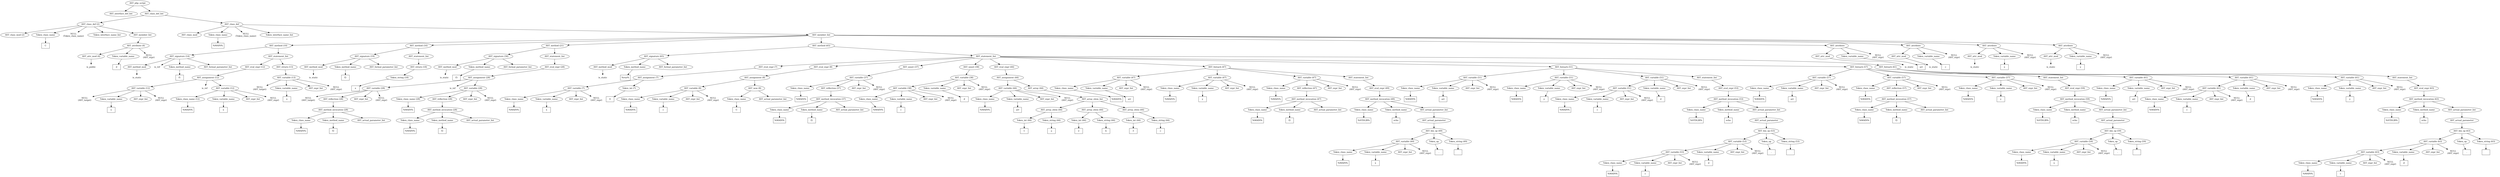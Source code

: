 /*
 * AST in dot format generated by phc -- the PHP compiler
 */

digraph AST {
node_0 [label="AST_php_script"];
node_1 [label="AST_interface_def_list"];
node_2 [label="AST_class_def_list"];
node_3 [label="AST_class_def (2)"];
node_4 [label="AST_class_mod (2)"];
node_5 [label="Token_class_name"];
node_6 [label="C", shape=box]
node_5 -> node_6;
node_7 [label="NULL\n(Token_class_name)", shape=plaintext]
node_8 [label="Token_interface_name_list"];
node_9 [label="AST_member_list"];
node_10 [label="AST_attribute (4)"];
node_11 [label="AST_attr_mod (4)"];
node_12 [label="is_public", shape=plaintext]
node_11 -> node_12;
node_13 [label="Token_variable_name"];
node_14 [label="d", shape=box]
node_13 -> node_14;
node_15 [label="NULL\n(AST_expr)", shape=plaintext]
node_10 -> node_15;
node_10 -> node_13;
node_10 -> node_11;
node_9 -> node_10;
node_3 -> node_9;
node_3 -> node_8;
node_3 -> node_7;
node_3 -> node_5;
node_3 -> node_4;
node_16 [label="AST_class_def"];
node_17 [label="AST_class_mod"];
node_18 [label="Token_class_name"];
node_19 [label="%MAIN%", shape=box]
node_18 -> node_19;
node_20 [label="NULL\n(Token_class_name)", shape=plaintext]
node_21 [label="Token_interface_name_list"];
node_22 [label="AST_member_list"];
node_23 [label="AST_method (10)"];
node_24 [label="AST_signature (14)"];
node_25 [label="AST_method_mod"];
node_26 [label="is_static", shape=plaintext]
node_25 -> node_26;
node_27 [label="is_ref", shape=plaintext]
node_28 [label="Token_method_name"];
node_29 [label="f1", shape=box]
node_28 -> node_29;
node_30 [label="AST_formal_parameter_list"];
node_24 -> node_30;
node_24 -> node_28;
node_24 -> node_27;
node_24 -> node_25;
node_31 [label="AST_statement_list"];
node_32 [label="AST_eval_expr (12)"];
node_33 [label="AST_assignment (12)"];
node_34 [label="AST_variable (12)"];
node_35 [label="NULL\n(AST_target)", shape=plaintext]
node_36 [label="Token_variable_name"];
node_37 [label="x", shape=box]
node_36 -> node_37;
node_38 [label="AST_expr_list"];
node_39 [label="NULL\n(AST_expr)", shape=plaintext]
node_34 -> node_39;
node_34 -> node_38;
node_34 -> node_36;
node_34 -> node_35;
node_40 [label="is_ref", shape=plaintext]
node_41 [label="AST_variable (12)"];
node_42 [label="Token_class_name (12)"];
node_43 [label="%MAIN%", shape=box]
node_42 -> node_43;
node_44 [label="Token_variable_name"];
node_45 [label="x", shape=box]
node_44 -> node_45;
node_46 [label="AST_expr_list"];
node_47 [label="NULL\n(AST_expr)", shape=plaintext]
node_41 -> node_47;
node_41 -> node_46;
node_41 -> node_44;
node_41 -> node_42;
node_33 -> node_41;
node_33 -> node_40;
node_33 -> node_34;
node_32 -> node_33;
node_48 [label="AST_return (13)"];
node_49 [label="AST_variable (13)"];
node_50 [label="NULL\n(AST_target)", shape=plaintext]
node_51 [label="Token_variable_name"];
node_52 [label="x", shape=box]
node_51 -> node_52;
node_53 [label="AST_expr_list"];
node_54 [label="NULL\n(AST_expr)", shape=plaintext]
node_49 -> node_54;
node_49 -> node_53;
node_49 -> node_51;
node_49 -> node_50;
node_48 -> node_49;
node_31 -> node_48;
node_31 -> node_32;
node_23 -> node_31;
node_23 -> node_24;
node_55 [label="AST_method (16)"];
node_56 [label="AST_signature (19)"];
node_57 [label="AST_method_mod"];
node_58 [label="is_static", shape=plaintext]
node_57 -> node_58;
node_59 [label="Token_method_name"];
node_60 [label="f2", shape=box]
node_59 -> node_60;
node_61 [label="AST_formal_parameter_list"];
node_56 -> node_61;
node_56 -> node_59;
node_56 -> node_57;
node_62 [label="AST_statement_list"];
node_63 [label="AST_return (18)"];
node_64 [label="Token_string (18)"];
node_65 [label="x", shape=box]
node_64 -> node_65;
node_63 -> node_64;
node_62 -> node_63;
node_55 -> node_62;
node_55 -> node_56;
node_66 [label="AST_method (21)"];
node_67 [label="AST_signature (30)"];
node_68 [label="AST_method_mod"];
node_69 [label="is_static", shape=plaintext]
node_68 -> node_69;
node_70 [label="Token_method_name"];
node_71 [label="f3", shape=box]
node_70 -> node_71;
node_72 [label="AST_formal_parameter_list"];
node_67 -> node_72;
node_67 -> node_70;
node_67 -> node_68;
node_73 [label="AST_statement_list"];
node_74 [label="AST_eval_expr (28)"];
node_75 [label="AST_assignment (28)"];
node_76 [label="AST_variable (28)"];
node_77 [label="NULL\n(AST_target)", shape=plaintext]
node_78 [label="AST_reflection (28)"];
node_79 [label="AST_method_invocation (28)"];
node_80 [label="Token_class_name"];
node_81 [label="%MAIN%", shape=box]
node_80 -> node_81;
node_82 [label="Token_method_name"];
node_83 [label="f2", shape=box]
node_82 -> node_83;
node_84 [label="AST_actual_parameter_list"];
node_79 -> node_84;
node_79 -> node_82;
node_79 -> node_80;
node_78 -> node_79;
node_85 [label="AST_expr_list"];
node_86 [label="NULL\n(AST_expr)", shape=plaintext]
node_76 -> node_86;
node_76 -> node_85;
node_76 -> node_78;
node_76 -> node_77;
node_87 [label="is_ref", shape=plaintext]
node_88 [label="AST_variable (28)"];
node_89 [label="Token_class_name (28)"];
node_90 [label="%MAIN%", shape=box]
node_89 -> node_90;
node_91 [label="AST_reflection (28)"];
node_92 [label="AST_method_invocation (28)"];
node_93 [label="Token_class_name"];
node_94 [label="%MAIN%", shape=box]
node_93 -> node_94;
node_95 [label="Token_method_name"];
node_96 [label="f2", shape=box]
node_95 -> node_96;
node_97 [label="AST_actual_parameter_list"];
node_92 -> node_97;
node_92 -> node_95;
node_92 -> node_93;
node_91 -> node_92;
node_98 [label="AST_expr_list"];
node_99 [label="NULL\n(AST_expr)", shape=plaintext]
node_88 -> node_99;
node_88 -> node_98;
node_88 -> node_91;
node_88 -> node_89;
node_75 -> node_88;
node_75 -> node_87;
node_75 -> node_76;
node_74 -> node_75;
node_73 -> node_74;
node_66 -> node_73;
node_66 -> node_67;
node_100 [label="AST_method (65)"];
node_101 [label="AST_signature (65)"];
node_102 [label="AST_method_mod"];
node_103 [label="is_static", shape=plaintext]
node_102 -> node_103;
node_104 [label="Token_method_name"];
node_105 [label="%run%", shape=box]
node_104 -> node_105;
node_106 [label="AST_formal_parameter_list"];
node_101 -> node_106;
node_101 -> node_104;
node_101 -> node_102;
node_107 [label="AST_statement_list"];
node_108 [label="AST_eval_expr (7)"];
node_109 [label="AST_assignment (7)"];
node_110 [label="AST_variable (7)"];
node_111 [label="Token_class_name"];
node_112 [label="%MAIN%", shape=box]
node_111 -> node_112;
node_113 [label="Token_variable_name"];
node_114 [label="x", shape=box]
node_113 -> node_114;
node_115 [label="AST_expr_list"];
node_116 [label="NULL\n(AST_expr)", shape=plaintext]
node_110 -> node_116;
node_110 -> node_115;
node_110 -> node_113;
node_110 -> node_111;
node_117 [label="Token_int (7)"];
node_118 [label="0", shape=box]
node_117 -> node_118;
node_109 -> node_117;
node_109 -> node_110;
node_108 -> node_109;
node_119 [label="AST_eval_expr (8)"];
node_120 [label="AST_assignment (8)"];
node_121 [label="AST_variable (8)"];
node_122 [label="Token_class_name"];
node_123 [label="%MAIN%", shape=box]
node_122 -> node_123;
node_124 [label="Token_variable_name"];
node_125 [label="c", shape=box]
node_124 -> node_125;
node_126 [label="AST_expr_list"];
node_127 [label="NULL\n(AST_expr)", shape=plaintext]
node_121 -> node_127;
node_121 -> node_126;
node_121 -> node_124;
node_121 -> node_122;
node_128 [label="AST_new (8)"];
node_129 [label="Token_class_name"];
node_130 [label="C", shape=box]
node_129 -> node_130;
node_131 [label="AST_actual_parameter_list"];
node_128 -> node_131;
node_128 -> node_129;
node_120 -> node_128;
node_120 -> node_121;
node_119 -> node_120;
node_132 [label="AST_unset (37)"];
node_133 [label="AST_variable (37)"];
node_134 [label="Token_class_name"];
node_135 [label="%MAIN%", shape=box]
node_134 -> node_135;
node_136 [label="AST_reflection (37)"];
node_137 [label="AST_method_invocation (37)"];
node_138 [label="Token_class_name"];
node_139 [label="%MAIN%", shape=box]
node_138 -> node_139;
node_140 [label="Token_method_name"];
node_141 [label="f2", shape=box]
node_140 -> node_141;
node_142 [label="AST_actual_parameter_list"];
node_137 -> node_142;
node_137 -> node_140;
node_137 -> node_138;
node_136 -> node_137;
node_143 [label="AST_expr_list"];
node_144 [label="NULL\n(AST_expr)", shape=plaintext]
node_133 -> node_144;
node_133 -> node_143;
node_133 -> node_136;
node_133 -> node_134;
node_132 -> node_133;
node_145 [label="AST_unset (38)"];
node_146 [label="AST_variable (38)"];
node_147 [label="AST_variable (38)"];
node_148 [label="Token_class_name"];
node_149 [label="%MAIN%", shape=box]
node_148 -> node_149;
node_150 [label="Token_variable_name"];
node_151 [label="c", shape=box]
node_150 -> node_151;
node_152 [label="AST_expr_list"];
node_153 [label="NULL\n(AST_expr)", shape=plaintext]
node_147 -> node_153;
node_147 -> node_152;
node_147 -> node_150;
node_147 -> node_148;
node_154 [label="Token_variable_name"];
node_155 [label="d", shape=box]
node_154 -> node_155;
node_156 [label="AST_expr_list"];
node_157 [label="NULL\n(AST_expr)", shape=plaintext]
node_146 -> node_157;
node_146 -> node_156;
node_146 -> node_154;
node_146 -> node_147;
node_145 -> node_146;
node_158 [label="AST_eval_expr (44)"];
node_159 [label="AST_assignment (44)"];
node_160 [label="AST_variable (44)"];
node_161 [label="Token_class_name"];
node_162 [label="%MAIN%", shape=box]
node_161 -> node_162;
node_163 [label="Token_variable_name"];
node_164 [label="arr", shape=box]
node_163 -> node_164;
node_165 [label="AST_expr_list"];
node_166 [label="NULL\n(AST_expr)", shape=plaintext]
node_160 -> node_166;
node_160 -> node_165;
node_160 -> node_163;
node_160 -> node_161;
node_167 [label="AST_array (44)"];
node_168 [label="AST_array_elem_list"];
node_169 [label="AST_array_elem (44)"];
node_170 [label="Token_int (44)"];
node_171 [label="1", shape=box]
node_170 -> node_171;
node_172 [label="Token_string (44)"];
node_173 [label="a", shape=box]
node_172 -> node_173;
node_169 -> node_172;
node_169 -> node_170;
node_174 [label="AST_array_elem (44)"];
node_175 [label="Token_int (44)"];
node_176 [label="2", shape=box]
node_175 -> node_176;
node_177 [label="Token_string (44)"];
node_178 [label="b", shape=box]
node_177 -> node_178;
node_174 -> node_177;
node_174 -> node_175;
node_179 [label="AST_array_elem (44)"];
node_180 [label="Token_int (44)"];
node_181 [label="3", shape=box]
node_180 -> node_181;
node_182 [label="Token_string (44)"];
node_183 [label="c", shape=box]
node_182 -> node_183;
node_179 -> node_182;
node_179 -> node_180;
node_168 -> node_179;
node_168 -> node_174;
node_168 -> node_169;
node_167 -> node_168;
node_159 -> node_167;
node_159 -> node_160;
node_158 -> node_159;
node_184 [label="AST_foreach (47)"];
node_185 [label="AST_variable (47)"];
node_186 [label="Token_class_name"];
node_187 [label="%MAIN%", shape=box]
node_186 -> node_187;
node_188 [label="Token_variable_name"];
node_189 [label="arr", shape=box]
node_188 -> node_189;
node_190 [label="AST_expr_list"];
node_191 [label="NULL\n(AST_expr)", shape=plaintext]
node_185 -> node_191;
node_185 -> node_190;
node_185 -> node_188;
node_185 -> node_186;
node_192 [label="AST_variable (47)"];
node_193 [label="Token_class_name"];
node_194 [label="%MAIN%", shape=box]
node_193 -> node_194;
node_195 [label="Token_variable_name"];
node_196 [label="y", shape=box]
node_195 -> node_196;
node_197 [label="AST_expr_list"];
node_198 [label="NULL\n(AST_expr)", shape=plaintext]
node_192 -> node_198;
node_192 -> node_197;
node_192 -> node_195;
node_192 -> node_193;
node_199 [label="AST_variable (47)"];
node_200 [label="Token_class_name"];
node_201 [label="%MAIN%", shape=box]
node_200 -> node_201;
node_202 [label="AST_reflection (47)"];
node_203 [label="AST_method_invocation (47)"];
node_204 [label="Token_class_name"];
node_205 [label="%MAIN%", shape=box]
node_204 -> node_205;
node_206 [label="Token_method_name"];
node_207 [label="f2", shape=box]
node_206 -> node_207;
node_208 [label="AST_actual_parameter_list"];
node_203 -> node_208;
node_203 -> node_206;
node_203 -> node_204;
node_202 -> node_203;
node_209 [label="AST_expr_list"];
node_210 [label="NULL\n(AST_expr)", shape=plaintext]
node_199 -> node_210;
node_199 -> node_209;
node_199 -> node_202;
node_199 -> node_200;
node_211 [label="AST_statement_list"];
node_212 [label="AST_eval_expr (49)"];
node_213 [label="AST_method_invocation (49)"];
node_214 [label="Token_class_name"];
node_215 [label="%STDLIB%", shape=box]
node_214 -> node_215;
node_216 [label="Token_method_name"];
node_217 [label="echo", shape=box]
node_216 -> node_217;
node_218 [label="AST_actual_parameter_list"];
node_219 [label="AST_actual_parameter"];
node_220 [label="AST_bin_op (49)"];
node_221 [label="AST_variable (49)"];
node_222 [label="Token_class_name"];
node_223 [label="%MAIN%", shape=box]
node_222 -> node_223;
node_224 [label="Token_variable_name"];
node_225 [label="x", shape=box]
node_224 -> node_225;
node_226 [label="AST_expr_list"];
node_227 [label="NULL\n(AST_expr)", shape=plaintext]
node_221 -> node_227;
node_221 -> node_226;
node_221 -> node_224;
node_221 -> node_222;
node_228 [label="Token_op"];
node_229 [label=".", shape=box]
node_228 -> node_229;
node_230 [label="Token_string (49)"];
node_231 [label="", shape=box]
node_230 -> node_231;
node_220 -> node_230;
node_220 -> node_228;
node_220 -> node_221;
node_219 -> node_220;
node_218 -> node_219;
node_213 -> node_218;
node_213 -> node_216;
node_213 -> node_214;
node_212 -> node_213;
node_211 -> node_212;
node_184 -> node_211;
node_184 -> node_199;
node_184 -> node_192;
node_184 -> node_185;
node_232 [label="AST_foreach (51)"];
node_233 [label="AST_variable (51)"];
node_234 [label="Token_class_name"];
node_235 [label="%MAIN%", shape=box]
node_234 -> node_235;
node_236 [label="Token_variable_name"];
node_237 [label="arr", shape=box]
node_236 -> node_237;
node_238 [label="AST_expr_list"];
node_239 [label="NULL\n(AST_expr)", shape=plaintext]
node_233 -> node_239;
node_233 -> node_238;
node_233 -> node_236;
node_233 -> node_234;
node_240 [label="AST_variable (51)"];
node_241 [label="Token_class_name"];
node_242 [label="%MAIN%", shape=box]
node_241 -> node_242;
node_243 [label="Token_variable_name"];
node_244 [label="y", shape=box]
node_243 -> node_244;
node_245 [label="AST_expr_list"];
node_246 [label="NULL\n(AST_expr)", shape=plaintext]
node_240 -> node_246;
node_240 -> node_245;
node_240 -> node_243;
node_240 -> node_241;
node_247 [label="AST_variable (51)"];
node_248 [label="AST_variable (51)"];
node_249 [label="Token_class_name"];
node_250 [label="%MAIN%", shape=box]
node_249 -> node_250;
node_251 [label="Token_variable_name"];
node_252 [label="c", shape=box]
node_251 -> node_252;
node_253 [label="AST_expr_list"];
node_254 [label="NULL\n(AST_expr)", shape=plaintext]
node_248 -> node_254;
node_248 -> node_253;
node_248 -> node_251;
node_248 -> node_249;
node_255 [label="Token_variable_name"];
node_256 [label="d", shape=box]
node_255 -> node_256;
node_257 [label="AST_expr_list"];
node_258 [label="NULL\n(AST_expr)", shape=plaintext]
node_247 -> node_258;
node_247 -> node_257;
node_247 -> node_255;
node_247 -> node_248;
node_259 [label="AST_statement_list"];
node_260 [label="AST_eval_expr (53)"];
node_261 [label="AST_method_invocation (53)"];
node_262 [label="Token_class_name"];
node_263 [label="%STDLIB%", shape=box]
node_262 -> node_263;
node_264 [label="Token_method_name"];
node_265 [label="echo", shape=box]
node_264 -> node_265;
node_266 [label="AST_actual_parameter_list"];
node_267 [label="AST_actual_parameter"];
node_268 [label="AST_bin_op (53)"];
node_269 [label="AST_variable (53)"];
node_270 [label="AST_variable (53)"];
node_271 [label="Token_class_name"];
node_272 [label="%MAIN%", shape=box]
node_271 -> node_272;
node_273 [label="Token_variable_name"];
node_274 [label="c", shape=box]
node_273 -> node_274;
node_275 [label="AST_expr_list"];
node_276 [label="NULL\n(AST_expr)", shape=plaintext]
node_270 -> node_276;
node_270 -> node_275;
node_270 -> node_273;
node_270 -> node_271;
node_277 [label="Token_variable_name"];
node_278 [label="d", shape=box]
node_277 -> node_278;
node_279 [label="AST_expr_list"];
node_280 [label="NULL\n(AST_expr)", shape=plaintext]
node_269 -> node_280;
node_269 -> node_279;
node_269 -> node_277;
node_269 -> node_270;
node_281 [label="Token_op"];
node_282 [label=".", shape=box]
node_281 -> node_282;
node_283 [label="Token_string (53)"];
node_284 [label="", shape=box]
node_283 -> node_284;
node_268 -> node_283;
node_268 -> node_281;
node_268 -> node_269;
node_267 -> node_268;
node_266 -> node_267;
node_261 -> node_266;
node_261 -> node_264;
node_261 -> node_262;
node_260 -> node_261;
node_259 -> node_260;
node_232 -> node_259;
node_232 -> node_247;
node_232 -> node_240;
node_232 -> node_233;
node_285 [label="AST_foreach (57)"];
node_286 [label="AST_variable (57)"];
node_287 [label="Token_class_name"];
node_288 [label="%MAIN%", shape=box]
node_287 -> node_288;
node_289 [label="Token_variable_name"];
node_290 [label="arr", shape=box]
node_289 -> node_290;
node_291 [label="AST_expr_list"];
node_292 [label="NULL\n(AST_expr)", shape=plaintext]
node_286 -> node_292;
node_286 -> node_291;
node_286 -> node_289;
node_286 -> node_287;
node_293 [label="AST_variable (57)"];
node_294 [label="Token_class_name"];
node_295 [label="%MAIN%", shape=box]
node_294 -> node_295;
node_296 [label="AST_reflection (57)"];
node_297 [label="AST_method_invocation (57)"];
node_298 [label="Token_class_name"];
node_299 [label="%MAIN%", shape=box]
node_298 -> node_299;
node_300 [label="Token_method_name"];
node_301 [label="f2", shape=box]
node_300 -> node_301;
node_302 [label="AST_actual_parameter_list"];
node_297 -> node_302;
node_297 -> node_300;
node_297 -> node_298;
node_296 -> node_297;
node_303 [label="AST_expr_list"];
node_304 [label="NULL\n(AST_expr)", shape=plaintext]
node_293 -> node_304;
node_293 -> node_303;
node_293 -> node_296;
node_293 -> node_294;
node_305 [label="AST_variable (57)"];
node_306 [label="Token_class_name"];
node_307 [label="%MAIN%", shape=box]
node_306 -> node_307;
node_308 [label="Token_variable_name"];
node_309 [label="y", shape=box]
node_308 -> node_309;
node_310 [label="AST_expr_list"];
node_311 [label="NULL\n(AST_expr)", shape=plaintext]
node_305 -> node_311;
node_305 -> node_310;
node_305 -> node_308;
node_305 -> node_306;
node_312 [label="AST_statement_list"];
node_313 [label="AST_eval_expr (59)"];
node_314 [label="AST_method_invocation (59)"];
node_315 [label="Token_class_name"];
node_316 [label="%STDLIB%", shape=box]
node_315 -> node_316;
node_317 [label="Token_method_name"];
node_318 [label="echo", shape=box]
node_317 -> node_318;
node_319 [label="AST_actual_parameter_list"];
node_320 [label="AST_actual_parameter"];
node_321 [label="AST_bin_op (59)"];
node_322 [label="AST_variable (59)"];
node_323 [label="Token_class_name"];
node_324 [label="%MAIN%", shape=box]
node_323 -> node_324;
node_325 [label="Token_variable_name"];
node_326 [label="x", shape=box]
node_325 -> node_326;
node_327 [label="AST_expr_list"];
node_328 [label="NULL\n(AST_expr)", shape=plaintext]
node_322 -> node_328;
node_322 -> node_327;
node_322 -> node_325;
node_322 -> node_323;
node_329 [label="Token_op"];
node_330 [label=".", shape=box]
node_329 -> node_330;
node_331 [label="Token_string (59)"];
node_332 [label="", shape=box]
node_331 -> node_332;
node_321 -> node_331;
node_321 -> node_329;
node_321 -> node_322;
node_320 -> node_321;
node_319 -> node_320;
node_314 -> node_319;
node_314 -> node_317;
node_314 -> node_315;
node_313 -> node_314;
node_312 -> node_313;
node_285 -> node_312;
node_285 -> node_305;
node_285 -> node_293;
node_285 -> node_286;
node_333 [label="AST_foreach (61)"];
node_334 [label="AST_variable (61)"];
node_335 [label="Token_class_name"];
node_336 [label="%MAIN%", shape=box]
node_335 -> node_336;
node_337 [label="Token_variable_name"];
node_338 [label="arr", shape=box]
node_337 -> node_338;
node_339 [label="AST_expr_list"];
node_340 [label="NULL\n(AST_expr)", shape=plaintext]
node_334 -> node_340;
node_334 -> node_339;
node_334 -> node_337;
node_334 -> node_335;
node_341 [label="AST_variable (61)"];
node_342 [label="AST_variable (61)"];
node_343 [label="Token_class_name"];
node_344 [label="%MAIN%", shape=box]
node_343 -> node_344;
node_345 [label="Token_variable_name"];
node_346 [label="c", shape=box]
node_345 -> node_346;
node_347 [label="AST_expr_list"];
node_348 [label="NULL\n(AST_expr)", shape=plaintext]
node_342 -> node_348;
node_342 -> node_347;
node_342 -> node_345;
node_342 -> node_343;
node_349 [label="Token_variable_name"];
node_350 [label="d", shape=box]
node_349 -> node_350;
node_351 [label="AST_expr_list"];
node_352 [label="NULL\n(AST_expr)", shape=plaintext]
node_341 -> node_352;
node_341 -> node_351;
node_341 -> node_349;
node_341 -> node_342;
node_353 [label="AST_variable (61)"];
node_354 [label="Token_class_name"];
node_355 [label="%MAIN%", shape=box]
node_354 -> node_355;
node_356 [label="Token_variable_name"];
node_357 [label="y", shape=box]
node_356 -> node_357;
node_358 [label="AST_expr_list"];
node_359 [label="NULL\n(AST_expr)", shape=plaintext]
node_353 -> node_359;
node_353 -> node_358;
node_353 -> node_356;
node_353 -> node_354;
node_360 [label="AST_statement_list"];
node_361 [label="AST_eval_expr (63)"];
node_362 [label="AST_method_invocation (63)"];
node_363 [label="Token_class_name"];
node_364 [label="%STDLIB%", shape=box]
node_363 -> node_364;
node_365 [label="Token_method_name"];
node_366 [label="echo", shape=box]
node_365 -> node_366;
node_367 [label="AST_actual_parameter_list"];
node_368 [label="AST_actual_parameter"];
node_369 [label="AST_bin_op (63)"];
node_370 [label="AST_variable (63)"];
node_371 [label="AST_variable (63)"];
node_372 [label="Token_class_name"];
node_373 [label="%MAIN%", shape=box]
node_372 -> node_373;
node_374 [label="Token_variable_name"];
node_375 [label="c", shape=box]
node_374 -> node_375;
node_376 [label="AST_expr_list"];
node_377 [label="NULL\n(AST_expr)", shape=plaintext]
node_371 -> node_377;
node_371 -> node_376;
node_371 -> node_374;
node_371 -> node_372;
node_378 [label="Token_variable_name"];
node_379 [label="d", shape=box]
node_378 -> node_379;
node_380 [label="AST_expr_list"];
node_381 [label="NULL\n(AST_expr)", shape=plaintext]
node_370 -> node_381;
node_370 -> node_380;
node_370 -> node_378;
node_370 -> node_371;
node_382 [label="Token_op"];
node_383 [label=".", shape=box]
node_382 -> node_383;
node_384 [label="Token_string (63)"];
node_385 [label="", shape=box]
node_384 -> node_385;
node_369 -> node_384;
node_369 -> node_382;
node_369 -> node_370;
node_368 -> node_369;
node_367 -> node_368;
node_362 -> node_367;
node_362 -> node_365;
node_362 -> node_363;
node_361 -> node_362;
node_360 -> node_361;
node_333 -> node_360;
node_333 -> node_353;
node_333 -> node_341;
node_333 -> node_334;
node_107 -> node_333;
node_107 -> node_285;
node_107 -> node_232;
node_107 -> node_184;
node_107 -> node_158;
node_107 -> node_145;
node_107 -> node_132;
node_107 -> node_119;
node_107 -> node_108;
node_100 -> node_107;
node_100 -> node_101;
node_386 [label="AST_attribute"];
node_387 [label="AST_attr_mod"];
node_388 [label="is_static", shape=plaintext]
node_387 -> node_388;
node_389 [label="Token_variable_name"];
node_390 [label="arr", shape=box]
node_389 -> node_390;
node_391 [label="NULL\n(AST_expr)", shape=plaintext]
node_386 -> node_391;
node_386 -> node_389;
node_386 -> node_387;
node_392 [label="AST_attribute"];
node_393 [label="AST_attr_mod"];
node_394 [label="is_static", shape=plaintext]
node_393 -> node_394;
node_395 [label="Token_variable_name"];
node_396 [label="c", shape=box]
node_395 -> node_396;
node_397 [label="NULL\n(AST_expr)", shape=plaintext]
node_392 -> node_397;
node_392 -> node_395;
node_392 -> node_393;
node_398 [label="AST_attribute"];
node_399 [label="AST_attr_mod"];
node_400 [label="is_static", shape=plaintext]
node_399 -> node_400;
node_401 [label="Token_variable_name"];
node_402 [label="x", shape=box]
node_401 -> node_402;
node_403 [label="NULL\n(AST_expr)", shape=plaintext]
node_398 -> node_403;
node_398 -> node_401;
node_398 -> node_399;
node_404 [label="AST_attribute"];
node_405 [label="AST_attr_mod"];
node_406 [label="is_static", shape=plaintext]
node_405 -> node_406;
node_407 [label="Token_variable_name"];
node_408 [label="y", shape=box]
node_407 -> node_408;
node_409 [label="NULL\n(AST_expr)", shape=plaintext]
node_404 -> node_409;
node_404 -> node_407;
node_404 -> node_405;
node_22 -> node_404;
node_22 -> node_398;
node_22 -> node_392;
node_22 -> node_386;
node_22 -> node_100;
node_22 -> node_66;
node_22 -> node_55;
node_22 -> node_23;
node_16 -> node_22;
node_16 -> node_21;
node_16 -> node_20;
node_16 -> node_18;
node_16 -> node_17;
node_2 -> node_16;
node_2 -> node_3;
node_0 -> node_2;
node_0 -> node_1;
}
